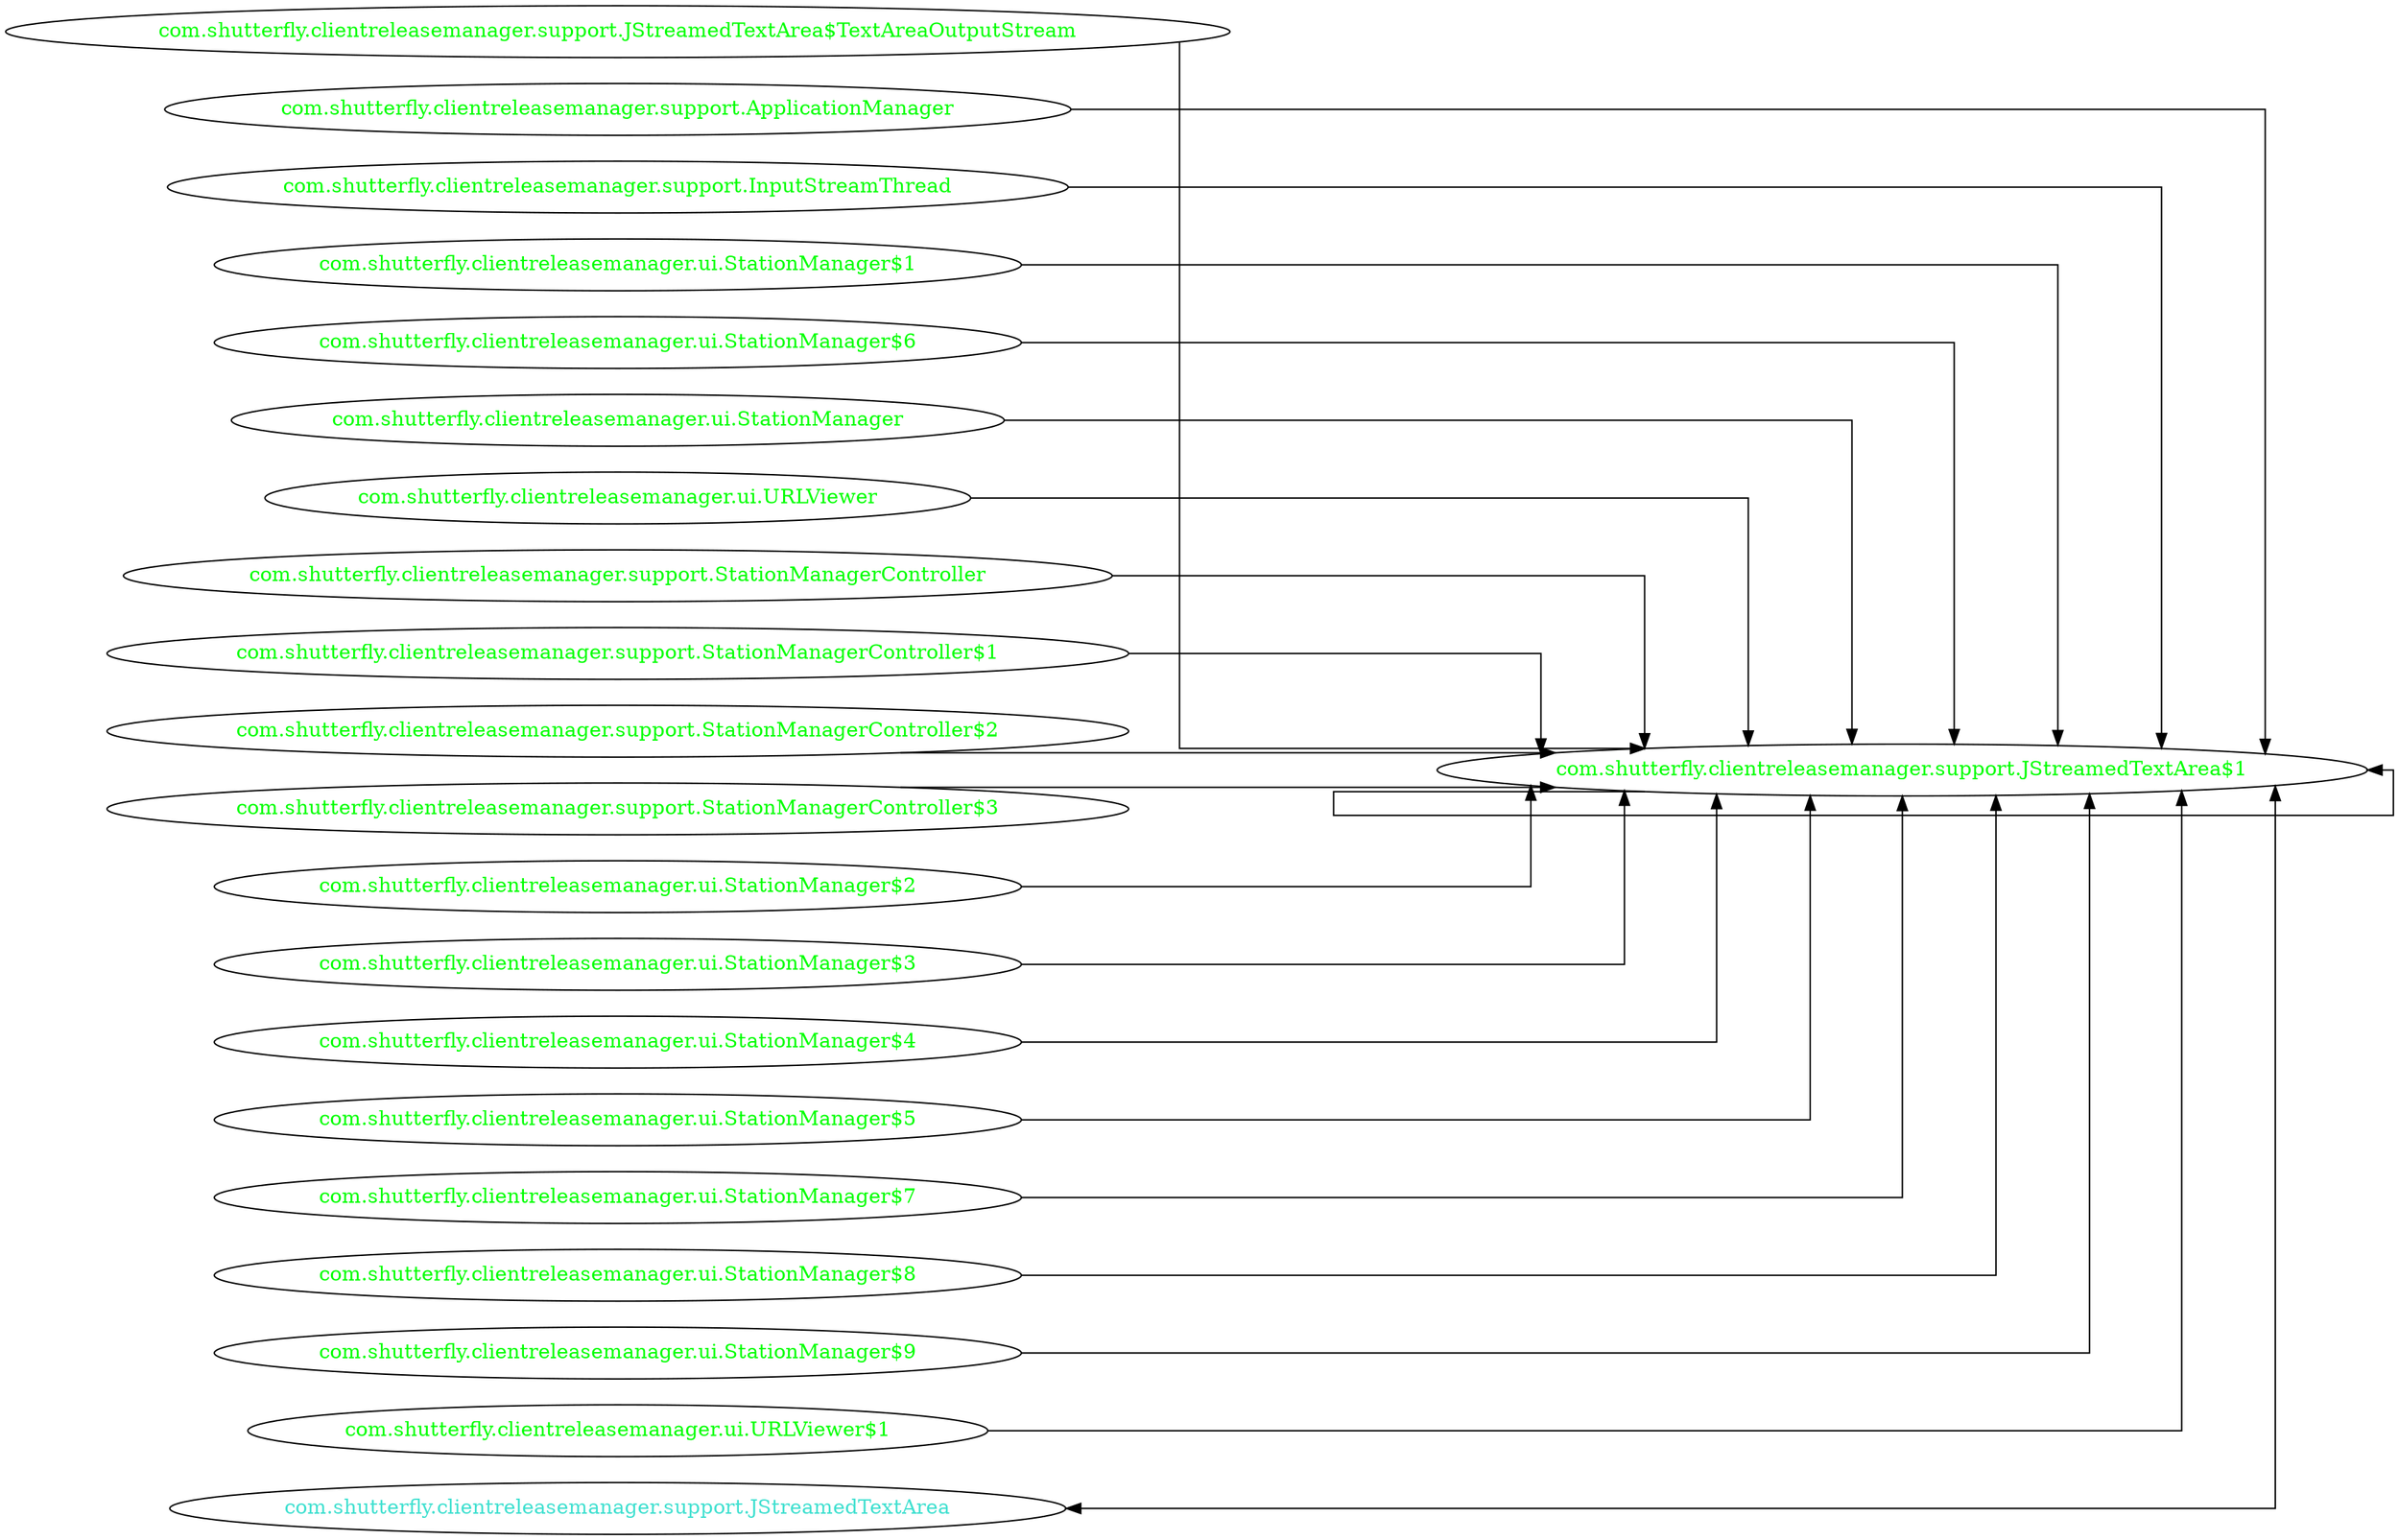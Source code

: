 digraph dependencyGraph {
 concentrate=true;
 ranksep="2.0";
 rankdir="LR"; 
 splines="ortho";
"com.shutterfly.clientreleasemanager.support.JStreamedTextArea$1" [fontcolor="red"];
"com.shutterfly.clientreleasemanager.support.JStreamedTextArea$TextAreaOutputStream" [ fontcolor="green" ];
"com.shutterfly.clientreleasemanager.support.JStreamedTextArea$TextAreaOutputStream"->"com.shutterfly.clientreleasemanager.support.JStreamedTextArea$1";
"com.shutterfly.clientreleasemanager.support.ApplicationManager" [ fontcolor="green" ];
"com.shutterfly.clientreleasemanager.support.ApplicationManager"->"com.shutterfly.clientreleasemanager.support.JStreamedTextArea$1";
"com.shutterfly.clientreleasemanager.support.InputStreamThread" [ fontcolor="green" ];
"com.shutterfly.clientreleasemanager.support.InputStreamThread"->"com.shutterfly.clientreleasemanager.support.JStreamedTextArea$1";
"com.shutterfly.clientreleasemanager.support.JStreamedTextArea$1" [ fontcolor="green" ];
"com.shutterfly.clientreleasemanager.support.JStreamedTextArea$1"->"com.shutterfly.clientreleasemanager.support.JStreamedTextArea$1";
"com.shutterfly.clientreleasemanager.ui.StationManager$1" [ fontcolor="green" ];
"com.shutterfly.clientreleasemanager.ui.StationManager$1"->"com.shutterfly.clientreleasemanager.support.JStreamedTextArea$1";
"com.shutterfly.clientreleasemanager.ui.StationManager$6" [ fontcolor="green" ];
"com.shutterfly.clientreleasemanager.ui.StationManager$6"->"com.shutterfly.clientreleasemanager.support.JStreamedTextArea$1";
"com.shutterfly.clientreleasemanager.ui.StationManager" [ fontcolor="green" ];
"com.shutterfly.clientreleasemanager.ui.StationManager"->"com.shutterfly.clientreleasemanager.support.JStreamedTextArea$1";
"com.shutterfly.clientreleasemanager.ui.URLViewer" [ fontcolor="green" ];
"com.shutterfly.clientreleasemanager.ui.URLViewer"->"com.shutterfly.clientreleasemanager.support.JStreamedTextArea$1";
"com.shutterfly.clientreleasemanager.support.StationManagerController" [ fontcolor="green" ];
"com.shutterfly.clientreleasemanager.support.StationManagerController"->"com.shutterfly.clientreleasemanager.support.JStreamedTextArea$1";
"com.shutterfly.clientreleasemanager.support.StationManagerController$1" [ fontcolor="green" ];
"com.shutterfly.clientreleasemanager.support.StationManagerController$1"->"com.shutterfly.clientreleasemanager.support.JStreamedTextArea$1";
"com.shutterfly.clientreleasemanager.support.StationManagerController$2" [ fontcolor="green" ];
"com.shutterfly.clientreleasemanager.support.StationManagerController$2"->"com.shutterfly.clientreleasemanager.support.JStreamedTextArea$1";
"com.shutterfly.clientreleasemanager.support.StationManagerController$3" [ fontcolor="green" ];
"com.shutterfly.clientreleasemanager.support.StationManagerController$3"->"com.shutterfly.clientreleasemanager.support.JStreamedTextArea$1";
"com.shutterfly.clientreleasemanager.ui.StationManager$2" [ fontcolor="green" ];
"com.shutterfly.clientreleasemanager.ui.StationManager$2"->"com.shutterfly.clientreleasemanager.support.JStreamedTextArea$1";
"com.shutterfly.clientreleasemanager.ui.StationManager$3" [ fontcolor="green" ];
"com.shutterfly.clientreleasemanager.ui.StationManager$3"->"com.shutterfly.clientreleasemanager.support.JStreamedTextArea$1";
"com.shutterfly.clientreleasemanager.ui.StationManager$4" [ fontcolor="green" ];
"com.shutterfly.clientreleasemanager.ui.StationManager$4"->"com.shutterfly.clientreleasemanager.support.JStreamedTextArea$1";
"com.shutterfly.clientreleasemanager.ui.StationManager$5" [ fontcolor="green" ];
"com.shutterfly.clientreleasemanager.ui.StationManager$5"->"com.shutterfly.clientreleasemanager.support.JStreamedTextArea$1";
"com.shutterfly.clientreleasemanager.ui.StationManager$7" [ fontcolor="green" ];
"com.shutterfly.clientreleasemanager.ui.StationManager$7"->"com.shutterfly.clientreleasemanager.support.JStreamedTextArea$1";
"com.shutterfly.clientreleasemanager.ui.StationManager$8" [ fontcolor="green" ];
"com.shutterfly.clientreleasemanager.ui.StationManager$8"->"com.shutterfly.clientreleasemanager.support.JStreamedTextArea$1";
"com.shutterfly.clientreleasemanager.ui.StationManager$9" [ fontcolor="green" ];
"com.shutterfly.clientreleasemanager.ui.StationManager$9"->"com.shutterfly.clientreleasemanager.support.JStreamedTextArea$1";
"com.shutterfly.clientreleasemanager.ui.URLViewer$1" [ fontcolor="green" ];
"com.shutterfly.clientreleasemanager.ui.URLViewer$1"->"com.shutterfly.clientreleasemanager.support.JStreamedTextArea$1";
"com.shutterfly.clientreleasemanager.support.JStreamedTextArea" [ fontcolor="turquoise" ];
"com.shutterfly.clientreleasemanager.support.JStreamedTextArea"->"com.shutterfly.clientreleasemanager.support.JStreamedTextArea$1" [dir=both];
}